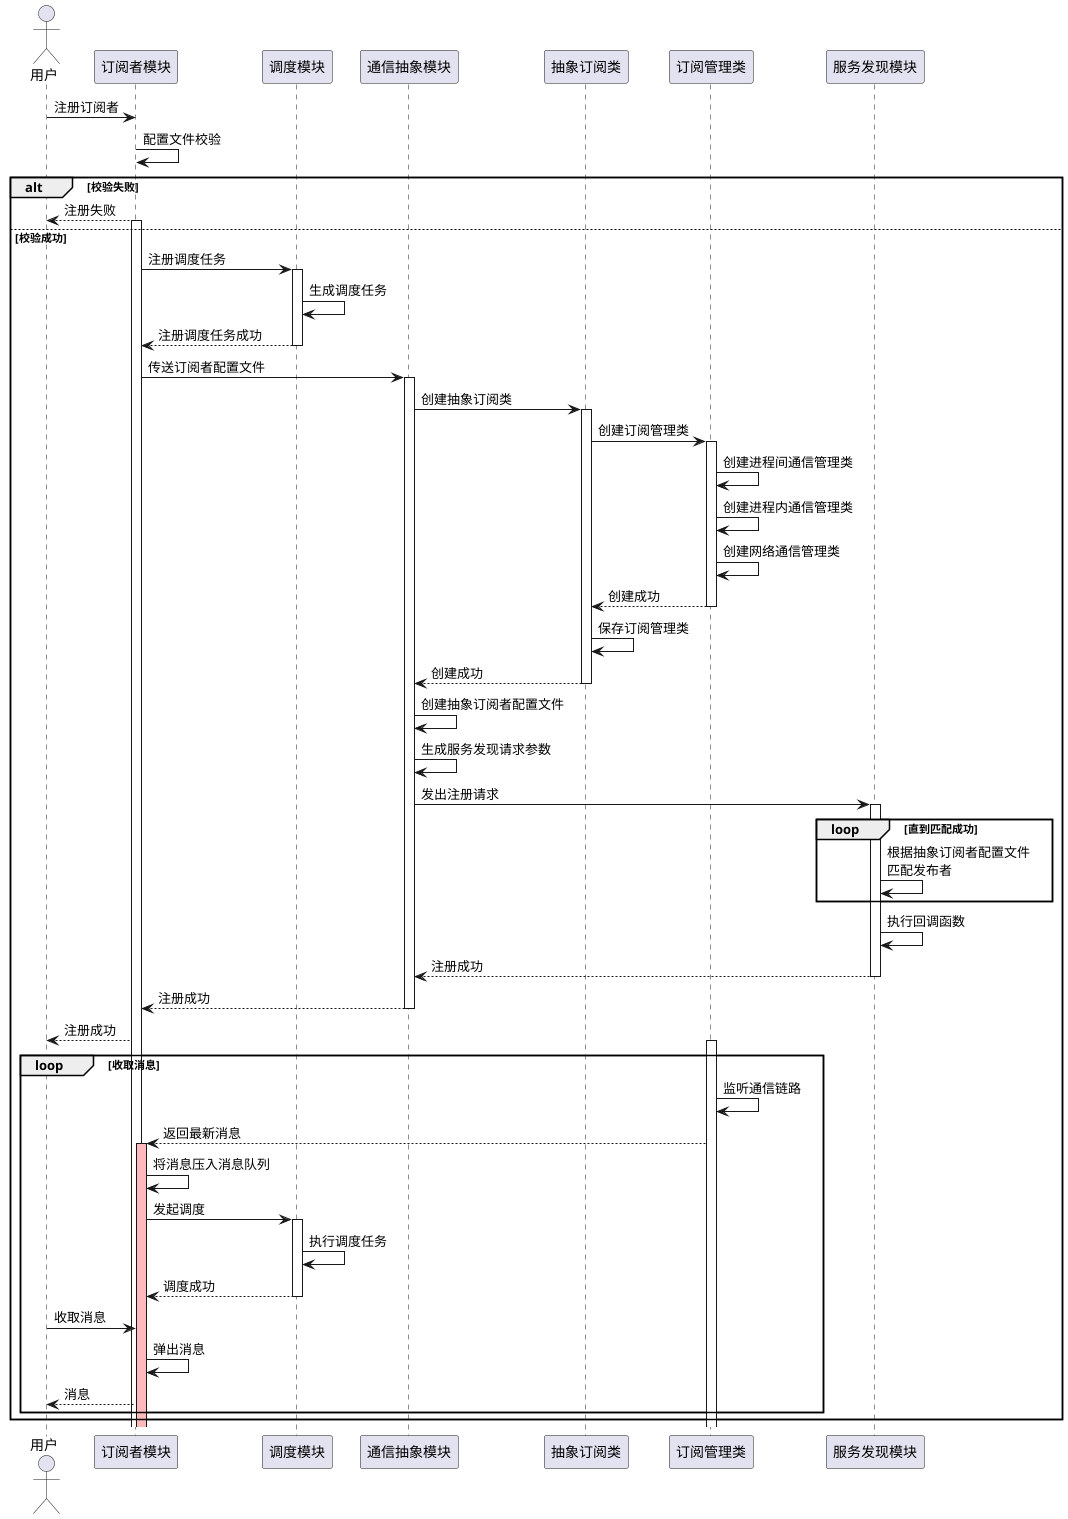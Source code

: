 @startuml
actor 用户
用户 -> 订阅者模块 : 注册订阅者
订阅者模块 -> 订阅者模块 : 配置文件校验
alt 校验失败
    订阅者模块 --> 用户 : 注册失败 
else 校验成功
    activate 订阅者模块
    订阅者模块 -> 调度模块 : 注册调度任务

    activate 调度模块
    调度模块 -> 调度模块 : 生成调度任务
    return 注册调度任务成功
    deactivate 调度模块

    订阅者模块 -> 通信抽象模块 : 传送订阅者配置文件

    activate 通信抽象模块
    通信抽象模块 -> 抽象订阅类 : 创建抽象订阅类
    activate 抽象订阅类
    抽象订阅类 -> 订阅管理类 : 创建订阅管理类
    activate 订阅管理类 
    订阅管理类 -> 订阅管理类 : 创建进程间通信管理类
    订阅管理类 -> 订阅管理类 : 创建进程内通信管理类
    订阅管理类 -> 订阅管理类 : 创建网络通信管理类
    return 创建成功
    抽象订阅类 -> 抽象订阅类 : 保存订阅管理类
    return 创建成功
    deactivate 抽象订阅类

    通信抽象模块 -> 通信抽象模块 : 创建抽象订阅者配置文件
    通信抽象模块 -> 通信抽象模块 : 生成服务发现请求参数
    通信抽象模块 -> 服务发现模块 : 发出注册请求

    activate 服务发现模块
    loop 直到匹配成功
        服务发现模块 -> 服务发现模块 : 根据抽象订阅者配置文件\n匹配发布者
    end
    服务发现模块 -> 服务发现模块 : 执行回调函数
    服务发现模块 --> 通信抽象模块 -- : 注册成功
    通信抽象模块 --> 订阅者模块 -- : 注册成功
    deactivate 通信抽象模块
    订阅者模块 --> 用户: 注册成功
    activate 订阅管理类


    loop 收取消息
    订阅管理类 -> 订阅管理类 : 监听通信链路
    订阅管理类 --> 订阅者模块 : 返回最新消息
    activate 订阅者模块 #FFBBBB
    订阅者模块 -> 订阅者模块 : 将消息压入消息队列
    订阅者模块 -> 调度模块 : 发起调度
    activate 调度模块
    调度模块 -> 调度模块 : 执行调度任务
    return 调度成功
    用户 -> 订阅者模块 : 收取消息
    订阅者模块 -> 订阅者模块 : 弹出消息
    订阅者模块 --> 用户 : 消息
    end
end
@enduml